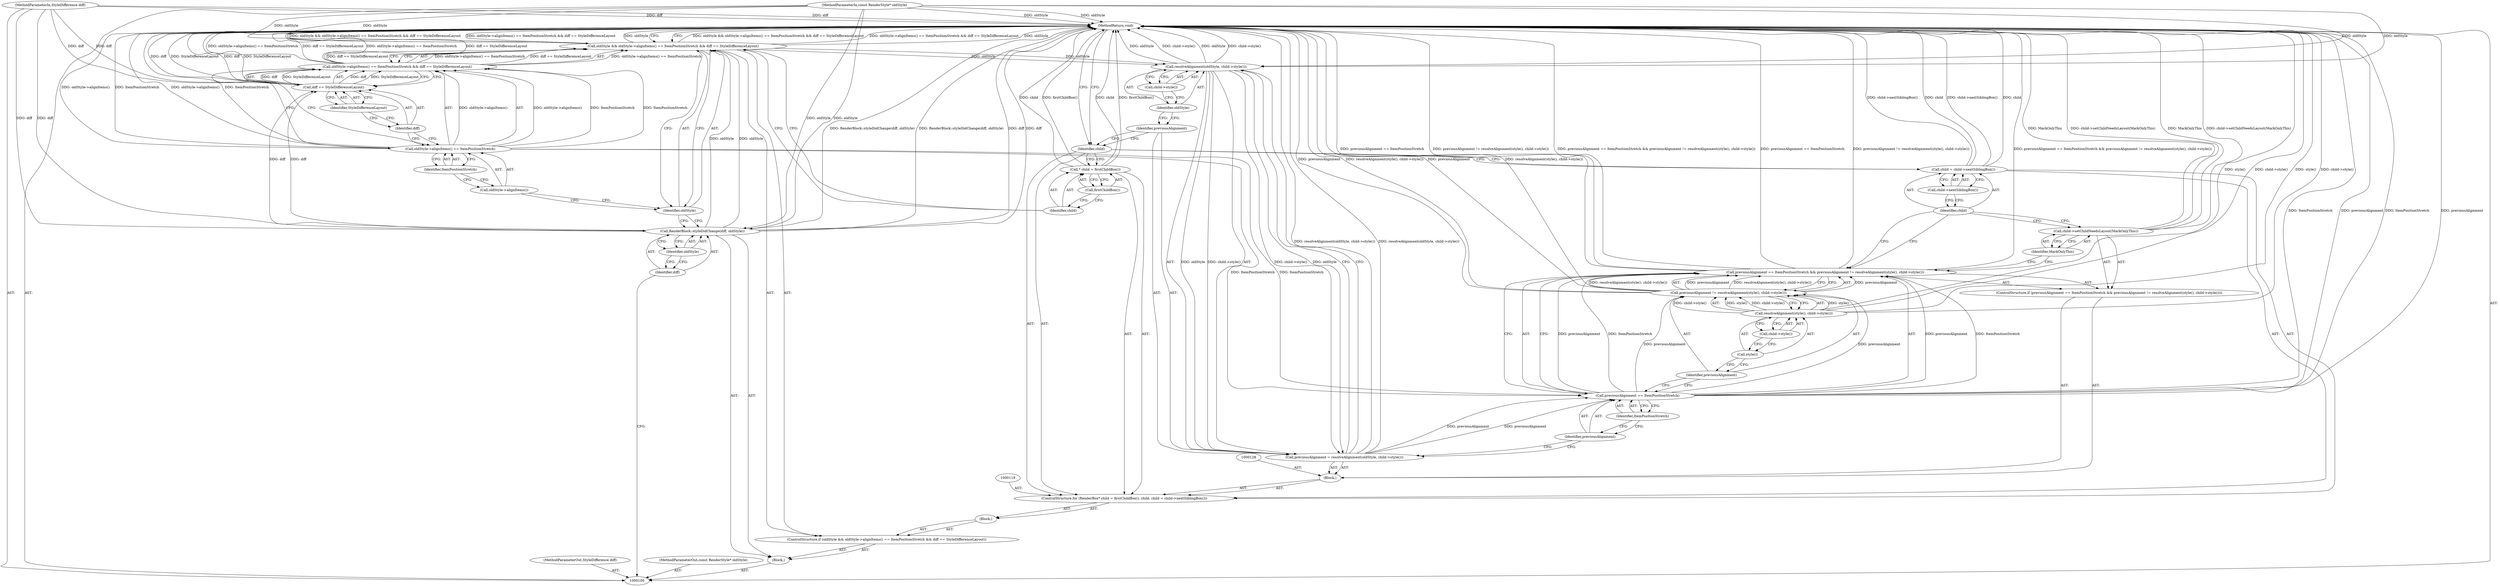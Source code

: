 digraph "1_Chrome_b2b21468c1f7f08b30a7c1755316f6026c50eb2a_6" {
"1000146" [label="(MethodReturn,void)"];
"1000101" [label="(MethodParameterIn,StyleDifference diff)"];
"1000203" [label="(MethodParameterOut,StyleDifference diff)"];
"1000102" [label="(MethodParameterIn,const RenderStyle* oldStyle)"];
"1000204" [label="(MethodParameterOut,const RenderStyle* oldStyle)"];
"1000103" [label="(Block,)"];
"1000105" [label="(Identifier,diff)"];
"1000106" [label="(Identifier,oldStyle)"];
"1000104" [label="(Call,RenderBlock::styleDidChange(diff, oldStyle))"];
"1000117" [label="(Block,)"];
"1000110" [label="(Call,oldStyle->alignItems() == ItemPositionStretch && diff == StyleDifferenceLayout)"];
"1000111" [label="(Call,oldStyle->alignItems() == ItemPositionStretch)"];
"1000112" [label="(Call,oldStyle->alignItems())"];
"1000107" [label="(ControlStructure,if (oldStyle && oldStyle->alignItems() == ItemPositionStretch && diff == StyleDifferenceLayout))"];
"1000113" [label="(Identifier,ItemPositionStretch)"];
"1000114" [label="(Call,diff == StyleDifferenceLayout)"];
"1000115" [label="(Identifier,diff)"];
"1000116" [label="(Identifier,StyleDifferenceLayout)"];
"1000108" [label="(Call,oldStyle && oldStyle->alignItems() == ItemPositionStretch && diff == StyleDifferenceLayout)"];
"1000109" [label="(Identifier,oldStyle)"];
"1000120" [label="(Call,* child = firstChildBox())"];
"1000121" [label="(Identifier,child)"];
"1000122" [label="(Call,firstChildBox())"];
"1000123" [label="(Identifier,child)"];
"1000124" [label="(Call,child = child->nextSiblingBox())"];
"1000125" [label="(Identifier,child)"];
"1000126" [label="(Call,child->nextSiblingBox())"];
"1000118" [label="(ControlStructure,for (RenderBox* child = firstChildBox(); child; child = child->nextSiblingBox()))"];
"1000127" [label="(Block,)"];
"1000129" [label="(Call,previousAlignment = resolveAlignment(oldStyle, child->style()))"];
"1000130" [label="(Identifier,previousAlignment)"];
"1000131" [label="(Call,resolveAlignment(oldStyle, child->style()))"];
"1000132" [label="(Identifier,oldStyle)"];
"1000133" [label="(Call,child->style())"];
"1000143" [label="(Call,child->style())"];
"1000134" [label="(ControlStructure,if (previousAlignment == ItemPositionStretch && previousAlignment != resolveAlignment(style(), child->style())))"];
"1000135" [label="(Call,previousAlignment == ItemPositionStretch && previousAlignment != resolveAlignment(style(), child->style()))"];
"1000136" [label="(Call,previousAlignment == ItemPositionStretch)"];
"1000137" [label="(Identifier,previousAlignment)"];
"1000138" [label="(Identifier,ItemPositionStretch)"];
"1000139" [label="(Call,previousAlignment != resolveAlignment(style(), child->style()))"];
"1000140" [label="(Identifier,previousAlignment)"];
"1000141" [label="(Call,resolveAlignment(style(), child->style()))"];
"1000142" [label="(Call,style())"];
"1000144" [label="(Call,child->setChildNeedsLayout(MarkOnlyThis))"];
"1000145" [label="(Identifier,MarkOnlyThis)"];
"1000146" -> "1000100"  [label="AST: "];
"1000146" -> "1000123"  [label="CFG: "];
"1000146" -> "1000108"  [label="CFG: "];
"1000124" -> "1000146"  [label="DDG: child->nextSiblingBox()"];
"1000124" -> "1000146"  [label="DDG: child"];
"1000141" -> "1000146"  [label="DDG: style()"];
"1000141" -> "1000146"  [label="DDG: child->style()"];
"1000108" -> "1000146"  [label="DDG: oldStyle && oldStyle->alignItems() == ItemPositionStretch && diff == StyleDifferenceLayout"];
"1000108" -> "1000146"  [label="DDG: oldStyle->alignItems() == ItemPositionStretch && diff == StyleDifferenceLayout"];
"1000108" -> "1000146"  [label="DDG: oldStyle"];
"1000104" -> "1000146"  [label="DDG: RenderBlock::styleDidChange(diff, oldStyle)"];
"1000104" -> "1000146"  [label="DDG: diff"];
"1000110" -> "1000146"  [label="DDG: diff == StyleDifferenceLayout"];
"1000110" -> "1000146"  [label="DDG: oldStyle->alignItems() == ItemPositionStretch"];
"1000139" -> "1000146"  [label="DDG: previousAlignment"];
"1000139" -> "1000146"  [label="DDG: resolveAlignment(style(), child->style())"];
"1000136" -> "1000146"  [label="DDG: ItemPositionStretch"];
"1000136" -> "1000146"  [label="DDG: previousAlignment"];
"1000131" -> "1000146"  [label="DDG: oldStyle"];
"1000131" -> "1000146"  [label="DDG: child->style()"];
"1000135" -> "1000146"  [label="DDG: previousAlignment != resolveAlignment(style(), child->style())"];
"1000135" -> "1000146"  [label="DDG: previousAlignment == ItemPositionStretch && previousAlignment != resolveAlignment(style(), child->style())"];
"1000135" -> "1000146"  [label="DDG: previousAlignment == ItemPositionStretch"];
"1000144" -> "1000146"  [label="DDG: child->setChildNeedsLayout(MarkOnlyThis)"];
"1000144" -> "1000146"  [label="DDG: MarkOnlyThis"];
"1000114" -> "1000146"  [label="DDG: diff"];
"1000114" -> "1000146"  [label="DDG: StyleDifferenceLayout"];
"1000120" -> "1000146"  [label="DDG: child"];
"1000120" -> "1000146"  [label="DDG: firstChildBox()"];
"1000102" -> "1000146"  [label="DDG: oldStyle"];
"1000111" -> "1000146"  [label="DDG: oldStyle->alignItems()"];
"1000111" -> "1000146"  [label="DDG: ItemPositionStretch"];
"1000101" -> "1000146"  [label="DDG: diff"];
"1000129" -> "1000146"  [label="DDG: resolveAlignment(oldStyle, child->style())"];
"1000101" -> "1000100"  [label="AST: "];
"1000101" -> "1000146"  [label="DDG: diff"];
"1000101" -> "1000104"  [label="DDG: diff"];
"1000101" -> "1000114"  [label="DDG: diff"];
"1000203" -> "1000100"  [label="AST: "];
"1000102" -> "1000100"  [label="AST: "];
"1000102" -> "1000146"  [label="DDG: oldStyle"];
"1000102" -> "1000104"  [label="DDG: oldStyle"];
"1000102" -> "1000108"  [label="DDG: oldStyle"];
"1000102" -> "1000131"  [label="DDG: oldStyle"];
"1000204" -> "1000100"  [label="AST: "];
"1000103" -> "1000100"  [label="AST: "];
"1000104" -> "1000103"  [label="AST: "];
"1000107" -> "1000103"  [label="AST: "];
"1000105" -> "1000104"  [label="AST: "];
"1000105" -> "1000100"  [label="CFG: "];
"1000106" -> "1000105"  [label="CFG: "];
"1000106" -> "1000104"  [label="AST: "];
"1000106" -> "1000105"  [label="CFG: "];
"1000104" -> "1000106"  [label="CFG: "];
"1000104" -> "1000103"  [label="AST: "];
"1000104" -> "1000106"  [label="CFG: "];
"1000105" -> "1000104"  [label="AST: "];
"1000106" -> "1000104"  [label="AST: "];
"1000109" -> "1000104"  [label="CFG: "];
"1000104" -> "1000146"  [label="DDG: RenderBlock::styleDidChange(diff, oldStyle)"];
"1000104" -> "1000146"  [label="DDG: diff"];
"1000101" -> "1000104"  [label="DDG: diff"];
"1000102" -> "1000104"  [label="DDG: oldStyle"];
"1000104" -> "1000108"  [label="DDG: oldStyle"];
"1000104" -> "1000114"  [label="DDG: diff"];
"1000117" -> "1000107"  [label="AST: "];
"1000118" -> "1000117"  [label="AST: "];
"1000110" -> "1000108"  [label="AST: "];
"1000110" -> "1000111"  [label="CFG: "];
"1000110" -> "1000114"  [label="CFG: "];
"1000111" -> "1000110"  [label="AST: "];
"1000114" -> "1000110"  [label="AST: "];
"1000108" -> "1000110"  [label="CFG: "];
"1000110" -> "1000146"  [label="DDG: diff == StyleDifferenceLayout"];
"1000110" -> "1000146"  [label="DDG: oldStyle->alignItems() == ItemPositionStretch"];
"1000110" -> "1000108"  [label="DDG: oldStyle->alignItems() == ItemPositionStretch"];
"1000110" -> "1000108"  [label="DDG: diff == StyleDifferenceLayout"];
"1000111" -> "1000110"  [label="DDG: oldStyle->alignItems()"];
"1000111" -> "1000110"  [label="DDG: ItemPositionStretch"];
"1000114" -> "1000110"  [label="DDG: diff"];
"1000114" -> "1000110"  [label="DDG: StyleDifferenceLayout"];
"1000111" -> "1000110"  [label="AST: "];
"1000111" -> "1000113"  [label="CFG: "];
"1000112" -> "1000111"  [label="AST: "];
"1000113" -> "1000111"  [label="AST: "];
"1000115" -> "1000111"  [label="CFG: "];
"1000110" -> "1000111"  [label="CFG: "];
"1000111" -> "1000146"  [label="DDG: oldStyle->alignItems()"];
"1000111" -> "1000146"  [label="DDG: ItemPositionStretch"];
"1000111" -> "1000110"  [label="DDG: oldStyle->alignItems()"];
"1000111" -> "1000110"  [label="DDG: ItemPositionStretch"];
"1000111" -> "1000136"  [label="DDG: ItemPositionStretch"];
"1000112" -> "1000111"  [label="AST: "];
"1000112" -> "1000109"  [label="CFG: "];
"1000113" -> "1000112"  [label="CFG: "];
"1000107" -> "1000103"  [label="AST: "];
"1000108" -> "1000107"  [label="AST: "];
"1000117" -> "1000107"  [label="AST: "];
"1000113" -> "1000111"  [label="AST: "];
"1000113" -> "1000112"  [label="CFG: "];
"1000111" -> "1000113"  [label="CFG: "];
"1000114" -> "1000110"  [label="AST: "];
"1000114" -> "1000116"  [label="CFG: "];
"1000115" -> "1000114"  [label="AST: "];
"1000116" -> "1000114"  [label="AST: "];
"1000110" -> "1000114"  [label="CFG: "];
"1000114" -> "1000146"  [label="DDG: diff"];
"1000114" -> "1000146"  [label="DDG: StyleDifferenceLayout"];
"1000114" -> "1000110"  [label="DDG: diff"];
"1000114" -> "1000110"  [label="DDG: StyleDifferenceLayout"];
"1000104" -> "1000114"  [label="DDG: diff"];
"1000101" -> "1000114"  [label="DDG: diff"];
"1000115" -> "1000114"  [label="AST: "];
"1000115" -> "1000111"  [label="CFG: "];
"1000116" -> "1000115"  [label="CFG: "];
"1000116" -> "1000114"  [label="AST: "];
"1000116" -> "1000115"  [label="CFG: "];
"1000114" -> "1000116"  [label="CFG: "];
"1000108" -> "1000107"  [label="AST: "];
"1000108" -> "1000109"  [label="CFG: "];
"1000108" -> "1000110"  [label="CFG: "];
"1000109" -> "1000108"  [label="AST: "];
"1000110" -> "1000108"  [label="AST: "];
"1000121" -> "1000108"  [label="CFG: "];
"1000146" -> "1000108"  [label="CFG: "];
"1000108" -> "1000146"  [label="DDG: oldStyle && oldStyle->alignItems() == ItemPositionStretch && diff == StyleDifferenceLayout"];
"1000108" -> "1000146"  [label="DDG: oldStyle->alignItems() == ItemPositionStretch && diff == StyleDifferenceLayout"];
"1000108" -> "1000146"  [label="DDG: oldStyle"];
"1000104" -> "1000108"  [label="DDG: oldStyle"];
"1000102" -> "1000108"  [label="DDG: oldStyle"];
"1000110" -> "1000108"  [label="DDG: oldStyle->alignItems() == ItemPositionStretch"];
"1000110" -> "1000108"  [label="DDG: diff == StyleDifferenceLayout"];
"1000108" -> "1000131"  [label="DDG: oldStyle"];
"1000109" -> "1000108"  [label="AST: "];
"1000109" -> "1000104"  [label="CFG: "];
"1000112" -> "1000109"  [label="CFG: "];
"1000108" -> "1000109"  [label="CFG: "];
"1000120" -> "1000118"  [label="AST: "];
"1000120" -> "1000122"  [label="CFG: "];
"1000121" -> "1000120"  [label="AST: "];
"1000122" -> "1000120"  [label="AST: "];
"1000123" -> "1000120"  [label="CFG: "];
"1000120" -> "1000146"  [label="DDG: child"];
"1000120" -> "1000146"  [label="DDG: firstChildBox()"];
"1000121" -> "1000120"  [label="AST: "];
"1000121" -> "1000108"  [label="CFG: "];
"1000122" -> "1000121"  [label="CFG: "];
"1000122" -> "1000120"  [label="AST: "];
"1000122" -> "1000121"  [label="CFG: "];
"1000120" -> "1000122"  [label="CFG: "];
"1000123" -> "1000118"  [label="AST: "];
"1000123" -> "1000120"  [label="CFG: "];
"1000123" -> "1000124"  [label="CFG: "];
"1000130" -> "1000123"  [label="CFG: "];
"1000146" -> "1000123"  [label="CFG: "];
"1000124" -> "1000118"  [label="AST: "];
"1000124" -> "1000126"  [label="CFG: "];
"1000125" -> "1000124"  [label="AST: "];
"1000126" -> "1000124"  [label="AST: "];
"1000123" -> "1000124"  [label="CFG: "];
"1000124" -> "1000146"  [label="DDG: child->nextSiblingBox()"];
"1000124" -> "1000146"  [label="DDG: child"];
"1000125" -> "1000124"  [label="AST: "];
"1000125" -> "1000144"  [label="CFG: "];
"1000125" -> "1000135"  [label="CFG: "];
"1000126" -> "1000125"  [label="CFG: "];
"1000126" -> "1000124"  [label="AST: "];
"1000126" -> "1000125"  [label="CFG: "];
"1000124" -> "1000126"  [label="CFG: "];
"1000118" -> "1000117"  [label="AST: "];
"1000119" -> "1000118"  [label="AST: "];
"1000120" -> "1000118"  [label="AST: "];
"1000123" -> "1000118"  [label="AST: "];
"1000124" -> "1000118"  [label="AST: "];
"1000127" -> "1000118"  [label="AST: "];
"1000127" -> "1000118"  [label="AST: "];
"1000128" -> "1000127"  [label="AST: "];
"1000129" -> "1000127"  [label="AST: "];
"1000134" -> "1000127"  [label="AST: "];
"1000129" -> "1000127"  [label="AST: "];
"1000129" -> "1000131"  [label="CFG: "];
"1000130" -> "1000129"  [label="AST: "];
"1000131" -> "1000129"  [label="AST: "];
"1000137" -> "1000129"  [label="CFG: "];
"1000129" -> "1000146"  [label="DDG: resolveAlignment(oldStyle, child->style())"];
"1000131" -> "1000129"  [label="DDG: oldStyle"];
"1000131" -> "1000129"  [label="DDG: child->style()"];
"1000129" -> "1000136"  [label="DDG: previousAlignment"];
"1000130" -> "1000129"  [label="AST: "];
"1000130" -> "1000123"  [label="CFG: "];
"1000132" -> "1000130"  [label="CFG: "];
"1000131" -> "1000129"  [label="AST: "];
"1000131" -> "1000133"  [label="CFG: "];
"1000132" -> "1000131"  [label="AST: "];
"1000133" -> "1000131"  [label="AST: "];
"1000129" -> "1000131"  [label="CFG: "];
"1000131" -> "1000146"  [label="DDG: oldStyle"];
"1000131" -> "1000146"  [label="DDG: child->style()"];
"1000131" -> "1000129"  [label="DDG: oldStyle"];
"1000131" -> "1000129"  [label="DDG: child->style()"];
"1000108" -> "1000131"  [label="DDG: oldStyle"];
"1000102" -> "1000131"  [label="DDG: oldStyle"];
"1000132" -> "1000131"  [label="AST: "];
"1000132" -> "1000130"  [label="CFG: "];
"1000133" -> "1000132"  [label="CFG: "];
"1000133" -> "1000131"  [label="AST: "];
"1000133" -> "1000132"  [label="CFG: "];
"1000131" -> "1000133"  [label="CFG: "];
"1000143" -> "1000141"  [label="AST: "];
"1000143" -> "1000142"  [label="CFG: "];
"1000141" -> "1000143"  [label="CFG: "];
"1000134" -> "1000127"  [label="AST: "];
"1000135" -> "1000134"  [label="AST: "];
"1000144" -> "1000134"  [label="AST: "];
"1000135" -> "1000134"  [label="AST: "];
"1000135" -> "1000136"  [label="CFG: "];
"1000135" -> "1000139"  [label="CFG: "];
"1000136" -> "1000135"  [label="AST: "];
"1000139" -> "1000135"  [label="AST: "];
"1000145" -> "1000135"  [label="CFG: "];
"1000125" -> "1000135"  [label="CFG: "];
"1000135" -> "1000146"  [label="DDG: previousAlignment != resolveAlignment(style(), child->style())"];
"1000135" -> "1000146"  [label="DDG: previousAlignment == ItemPositionStretch && previousAlignment != resolveAlignment(style(), child->style())"];
"1000135" -> "1000146"  [label="DDG: previousAlignment == ItemPositionStretch"];
"1000136" -> "1000135"  [label="DDG: previousAlignment"];
"1000136" -> "1000135"  [label="DDG: ItemPositionStretch"];
"1000139" -> "1000135"  [label="DDG: previousAlignment"];
"1000139" -> "1000135"  [label="DDG: resolveAlignment(style(), child->style())"];
"1000136" -> "1000135"  [label="AST: "];
"1000136" -> "1000138"  [label="CFG: "];
"1000137" -> "1000136"  [label="AST: "];
"1000138" -> "1000136"  [label="AST: "];
"1000140" -> "1000136"  [label="CFG: "];
"1000135" -> "1000136"  [label="CFG: "];
"1000136" -> "1000146"  [label="DDG: ItemPositionStretch"];
"1000136" -> "1000146"  [label="DDG: previousAlignment"];
"1000136" -> "1000135"  [label="DDG: previousAlignment"];
"1000136" -> "1000135"  [label="DDG: ItemPositionStretch"];
"1000129" -> "1000136"  [label="DDG: previousAlignment"];
"1000111" -> "1000136"  [label="DDG: ItemPositionStretch"];
"1000136" -> "1000139"  [label="DDG: previousAlignment"];
"1000137" -> "1000136"  [label="AST: "];
"1000137" -> "1000129"  [label="CFG: "];
"1000138" -> "1000137"  [label="CFG: "];
"1000138" -> "1000136"  [label="AST: "];
"1000138" -> "1000137"  [label="CFG: "];
"1000136" -> "1000138"  [label="CFG: "];
"1000139" -> "1000135"  [label="AST: "];
"1000139" -> "1000141"  [label="CFG: "];
"1000140" -> "1000139"  [label="AST: "];
"1000141" -> "1000139"  [label="AST: "];
"1000135" -> "1000139"  [label="CFG: "];
"1000139" -> "1000146"  [label="DDG: previousAlignment"];
"1000139" -> "1000146"  [label="DDG: resolveAlignment(style(), child->style())"];
"1000139" -> "1000135"  [label="DDG: previousAlignment"];
"1000139" -> "1000135"  [label="DDG: resolveAlignment(style(), child->style())"];
"1000136" -> "1000139"  [label="DDG: previousAlignment"];
"1000141" -> "1000139"  [label="DDG: style()"];
"1000141" -> "1000139"  [label="DDG: child->style()"];
"1000140" -> "1000139"  [label="AST: "];
"1000140" -> "1000136"  [label="CFG: "];
"1000142" -> "1000140"  [label="CFG: "];
"1000141" -> "1000139"  [label="AST: "];
"1000141" -> "1000143"  [label="CFG: "];
"1000142" -> "1000141"  [label="AST: "];
"1000143" -> "1000141"  [label="AST: "];
"1000139" -> "1000141"  [label="CFG: "];
"1000141" -> "1000146"  [label="DDG: style()"];
"1000141" -> "1000146"  [label="DDG: child->style()"];
"1000141" -> "1000139"  [label="DDG: style()"];
"1000141" -> "1000139"  [label="DDG: child->style()"];
"1000142" -> "1000141"  [label="AST: "];
"1000142" -> "1000140"  [label="CFG: "];
"1000143" -> "1000142"  [label="CFG: "];
"1000144" -> "1000134"  [label="AST: "];
"1000144" -> "1000145"  [label="CFG: "];
"1000145" -> "1000144"  [label="AST: "];
"1000125" -> "1000144"  [label="CFG: "];
"1000144" -> "1000146"  [label="DDG: child->setChildNeedsLayout(MarkOnlyThis)"];
"1000144" -> "1000146"  [label="DDG: MarkOnlyThis"];
"1000145" -> "1000144"  [label="AST: "];
"1000145" -> "1000135"  [label="CFG: "];
"1000144" -> "1000145"  [label="CFG: "];
}
